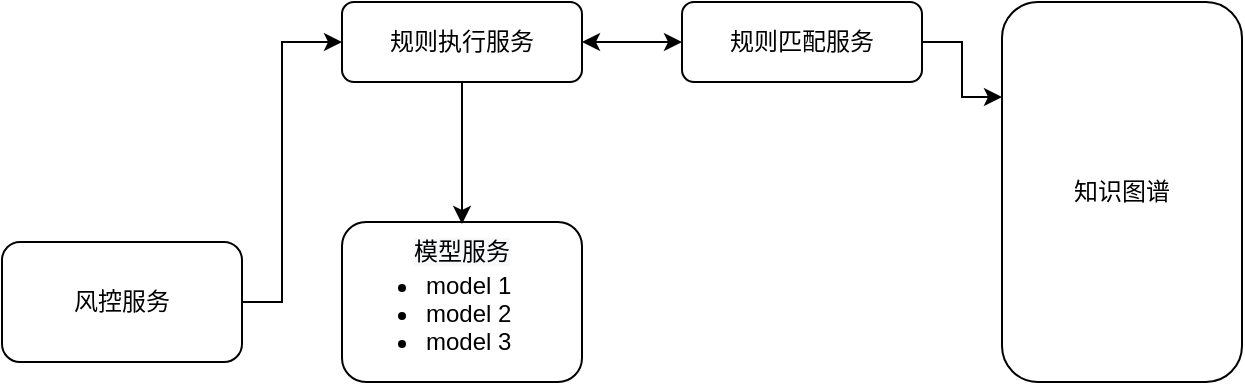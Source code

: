 <mxfile version="20.2.0" type="github">
  <diagram id="ziywDRYvMt0MdyH9GN9u" name="第 1 页">
    <mxGraphModel dx="1297" dy="841" grid="1" gridSize="10" guides="1" tooltips="1" connect="1" arrows="1" fold="1" page="1" pageScale="1" pageWidth="850" pageHeight="1100" math="0" shadow="0">
      <root>
        <mxCell id="0" />
        <mxCell id="1" parent="0" />
        <mxCell id="awqgHAb5KxMPYE8IUojQ-2" value="规则执行服务" style="rounded=1;whiteSpace=wrap;html=1;" vertex="1" parent="1">
          <mxGeometry x="270" y="150" width="120" height="40" as="geometry" />
        </mxCell>
        <mxCell id="awqgHAb5KxMPYE8IUojQ-7" value="规则匹配服务" style="rounded=1;whiteSpace=wrap;html=1;" vertex="1" parent="1">
          <mxGeometry x="440" y="150" width="120" height="40" as="geometry" />
        </mxCell>
        <mxCell id="awqgHAb5KxMPYE8IUojQ-8" value="" style="group" vertex="1" connectable="0" parent="1">
          <mxGeometry x="270" y="260" width="120" height="80" as="geometry" />
        </mxCell>
        <mxCell id="awqgHAb5KxMPYE8IUojQ-1" value="" style="rounded=1;whiteSpace=wrap;html=1;" vertex="1" parent="awqgHAb5KxMPYE8IUojQ-8">
          <mxGeometry width="120" height="80" as="geometry" />
        </mxCell>
        <mxCell id="awqgHAb5KxMPYE8IUojQ-3" value="&lt;span style=&quot;color: rgb(0, 0, 0); font-family: Helvetica; font-size: 12px; font-style: normal; font-variant-ligatures: normal; font-variant-caps: normal; font-weight: 400; letter-spacing: normal; orphans: 2; text-indent: 0px; text-transform: none; widows: 2; word-spacing: 0px; -webkit-text-stroke-width: 0px; background-color: rgb(248, 249, 250); text-decoration-thickness: initial; text-decoration-style: initial; text-decoration-color: initial; float: none; display: inline !important;&quot;&gt;模型服务&lt;/span&gt;" style="text;whiteSpace=wrap;html=1;align=center;" vertex="1" parent="awqgHAb5KxMPYE8IUojQ-8">
          <mxGeometry x="20" y="1" width="80" height="20" as="geometry" />
        </mxCell>
        <mxCell id="awqgHAb5KxMPYE8IUojQ-4" value="&lt;ul&gt;&lt;li&gt;model 1&lt;/li&gt;&lt;li&gt;model 2&lt;/li&gt;&lt;li&gt;model 3&lt;/li&gt;&lt;/ul&gt;" style="text;strokeColor=none;fillColor=none;html=1;whiteSpace=wrap;verticalAlign=middle;overflow=hidden;" vertex="1" parent="awqgHAb5KxMPYE8IUojQ-8">
          <mxGeometry y="10" width="120" height="60" as="geometry" />
        </mxCell>
        <mxCell id="awqgHAb5KxMPYE8IUojQ-10" value="风控服务" style="rounded=1;whiteSpace=wrap;html=1;" vertex="1" parent="1">
          <mxGeometry x="100" y="270" width="120" height="60" as="geometry" />
        </mxCell>
        <mxCell id="awqgHAb5KxMPYE8IUojQ-11" value="" style="edgeStyle=elbowEdgeStyle;elbow=horizontal;endArrow=classic;html=1;rounded=0;entryX=0;entryY=0.5;entryDx=0;entryDy=0;" edge="1" parent="1" target="awqgHAb5KxMPYE8IUojQ-2">
          <mxGeometry width="50" height="50" relative="1" as="geometry">
            <mxPoint x="220" y="300" as="sourcePoint" />
            <mxPoint x="270" y="250" as="targetPoint" />
            <Array as="points">
              <mxPoint x="240" y="220" />
            </Array>
          </mxGeometry>
        </mxCell>
        <mxCell id="awqgHAb5KxMPYE8IUojQ-12" value="" style="endArrow=classic;html=1;rounded=0;exitX=0.5;exitY=1;exitDx=0;exitDy=0;entryX=0.5;entryY=0;entryDx=0;entryDy=0;" edge="1" parent="1" source="awqgHAb5KxMPYE8IUojQ-2" target="awqgHAb5KxMPYE8IUojQ-3">
          <mxGeometry width="50" height="50" relative="1" as="geometry">
            <mxPoint x="280" y="390" as="sourcePoint" />
            <mxPoint x="330" y="340" as="targetPoint" />
          </mxGeometry>
        </mxCell>
        <mxCell id="awqgHAb5KxMPYE8IUojQ-13" value="" style="endArrow=classic;startArrow=classic;html=1;rounded=0;entryX=0;entryY=0.5;entryDx=0;entryDy=0;exitX=1;exitY=0.5;exitDx=0;exitDy=0;" edge="1" parent="1" source="awqgHAb5KxMPYE8IUojQ-2" target="awqgHAb5KxMPYE8IUojQ-7">
          <mxGeometry width="50" height="50" relative="1" as="geometry">
            <mxPoint x="280" y="390" as="sourcePoint" />
            <mxPoint x="330" y="340" as="targetPoint" />
          </mxGeometry>
        </mxCell>
        <mxCell id="awqgHAb5KxMPYE8IUojQ-14" value="知识图谱" style="rounded=1;whiteSpace=wrap;html=1;" vertex="1" parent="1">
          <mxGeometry x="600" y="150" width="120" height="190" as="geometry" />
        </mxCell>
        <mxCell id="awqgHAb5KxMPYE8IUojQ-16" value="" style="edgeStyle=elbowEdgeStyle;elbow=horizontal;endArrow=classic;html=1;rounded=0;entryX=0;entryY=0.25;entryDx=0;entryDy=0;" edge="1" parent="1" source="awqgHAb5KxMPYE8IUojQ-7" target="awqgHAb5KxMPYE8IUojQ-14">
          <mxGeometry width="50" height="50" relative="1" as="geometry">
            <mxPoint x="380" y="390" as="sourcePoint" />
            <mxPoint x="430" y="340" as="targetPoint" />
          </mxGeometry>
        </mxCell>
      </root>
    </mxGraphModel>
  </diagram>
</mxfile>
